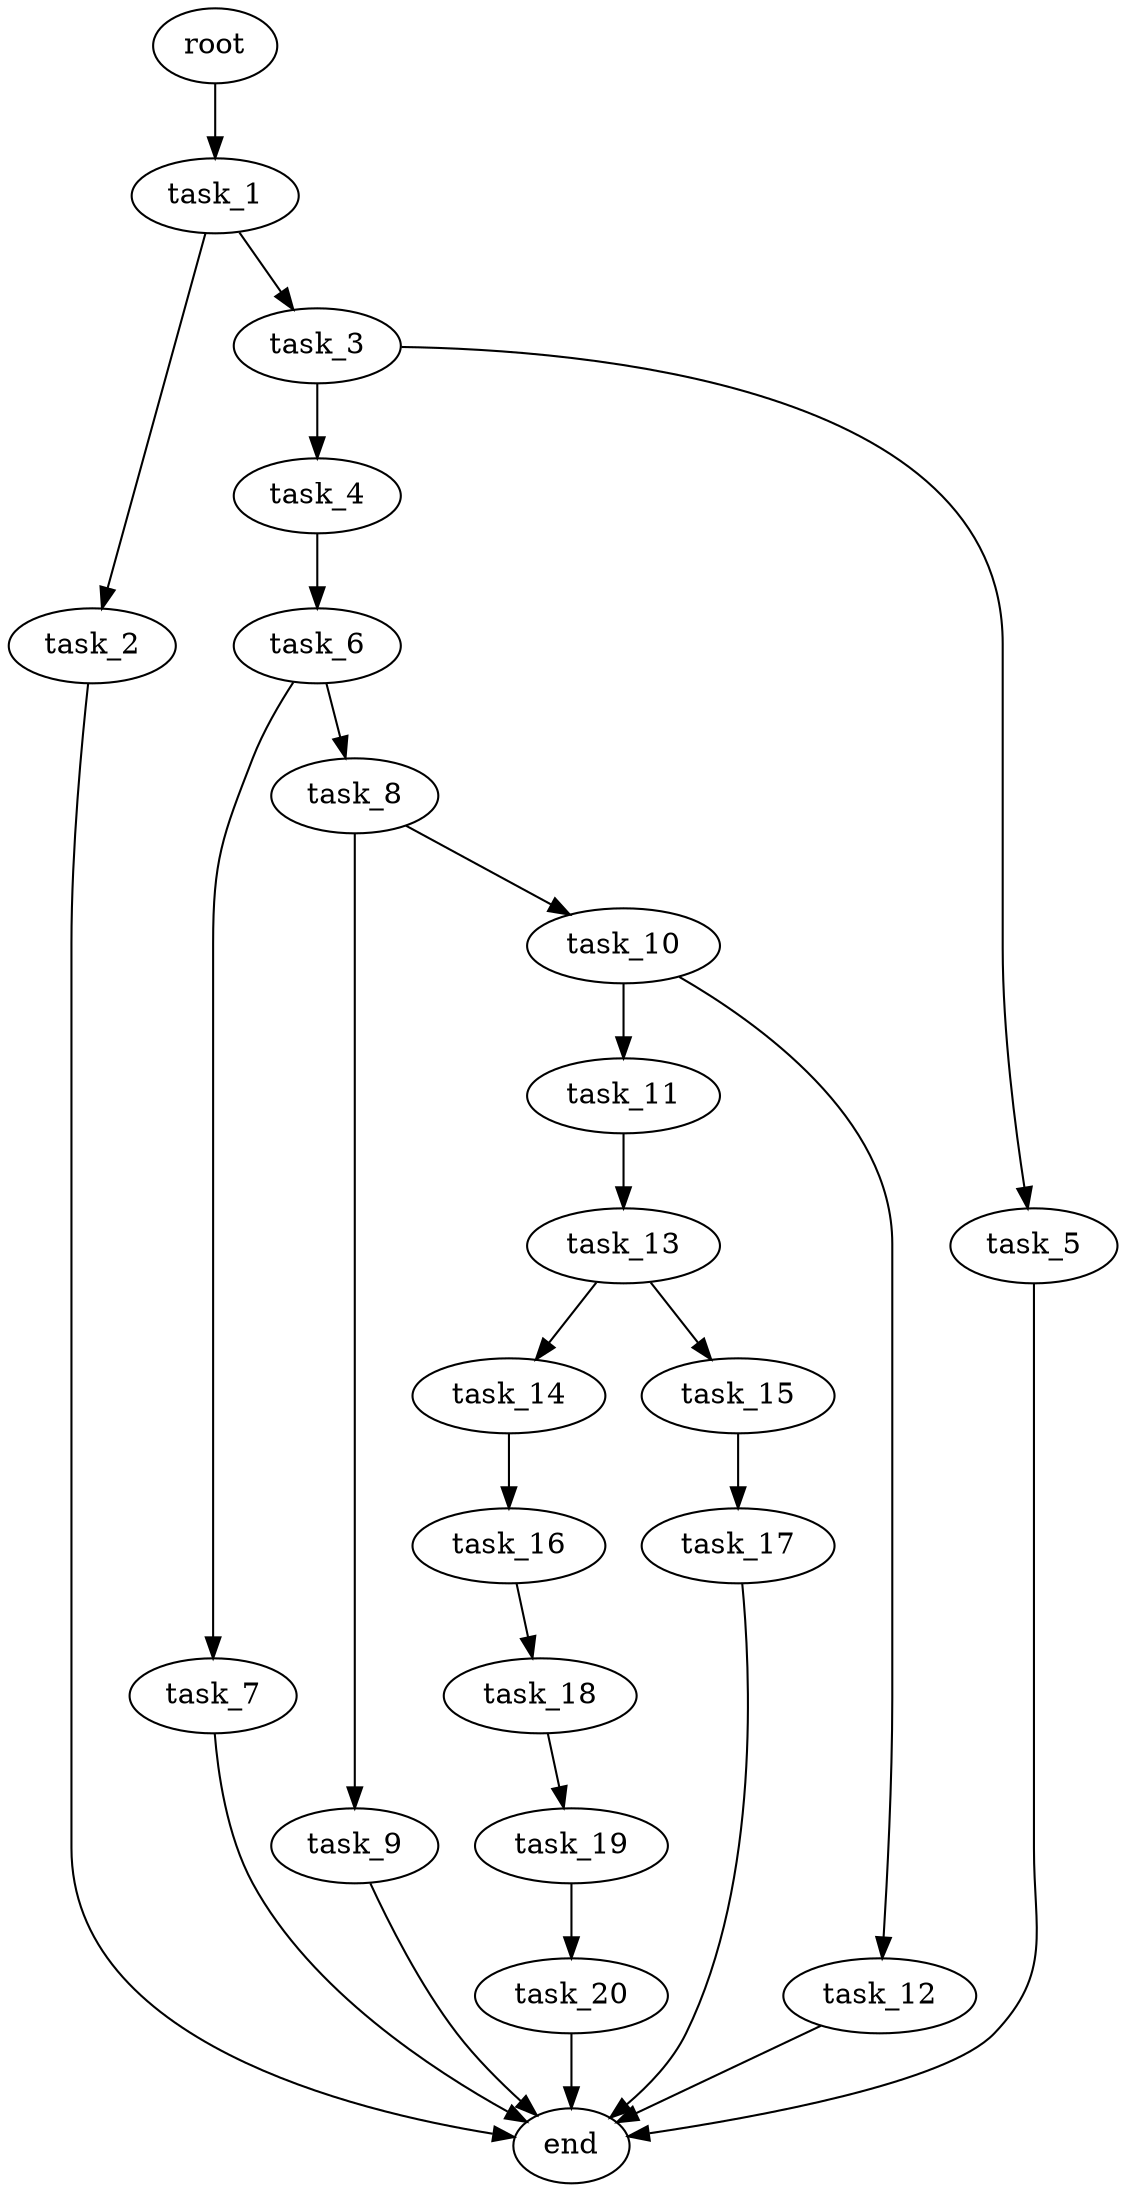 digraph G {
  root [size="0.000000e+00"];
  task_1 [size="7.108599e+09"];
  task_2 [size="6.311398e+10"];
  task_3 [size="2.290189e+10"];
  task_4 [size="9.054295e+10"];
  task_5 [size="8.596494e+10"];
  task_6 [size="7.095026e+09"];
  task_7 [size="2.380808e+10"];
  task_8 [size="6.690109e+10"];
  task_9 [size="2.143154e+10"];
  task_10 [size="1.323986e+10"];
  task_11 [size="9.355207e+10"];
  task_12 [size="5.710860e+10"];
  task_13 [size="4.727238e+10"];
  task_14 [size="7.846410e+10"];
  task_15 [size="8.075162e+10"];
  task_16 [size="1.904909e+10"];
  task_17 [size="9.702112e+09"];
  task_18 [size="4.311081e+10"];
  task_19 [size="4.236363e+10"];
  task_20 [size="4.670780e+10"];
  end [size="0.000000e+00"];

  root -> task_1 [size="1.000000e-12"];
  task_1 -> task_2 [size="6.311398e+08"];
  task_1 -> task_3 [size="2.290189e+08"];
  task_2 -> end [size="1.000000e-12"];
  task_3 -> task_4 [size="9.054295e+08"];
  task_3 -> task_5 [size="8.596494e+08"];
  task_4 -> task_6 [size="7.095026e+07"];
  task_5 -> end [size="1.000000e-12"];
  task_6 -> task_7 [size="2.380808e+08"];
  task_6 -> task_8 [size="6.690109e+08"];
  task_7 -> end [size="1.000000e-12"];
  task_8 -> task_9 [size="2.143154e+08"];
  task_8 -> task_10 [size="1.323986e+08"];
  task_9 -> end [size="1.000000e-12"];
  task_10 -> task_11 [size="9.355207e+08"];
  task_10 -> task_12 [size="5.710860e+08"];
  task_11 -> task_13 [size="4.727238e+08"];
  task_12 -> end [size="1.000000e-12"];
  task_13 -> task_14 [size="7.846410e+08"];
  task_13 -> task_15 [size="8.075162e+08"];
  task_14 -> task_16 [size="1.904909e+08"];
  task_15 -> task_17 [size="9.702112e+07"];
  task_16 -> task_18 [size="4.311081e+08"];
  task_17 -> end [size="1.000000e-12"];
  task_18 -> task_19 [size="4.236363e+08"];
  task_19 -> task_20 [size="4.670780e+08"];
  task_20 -> end [size="1.000000e-12"];
}
